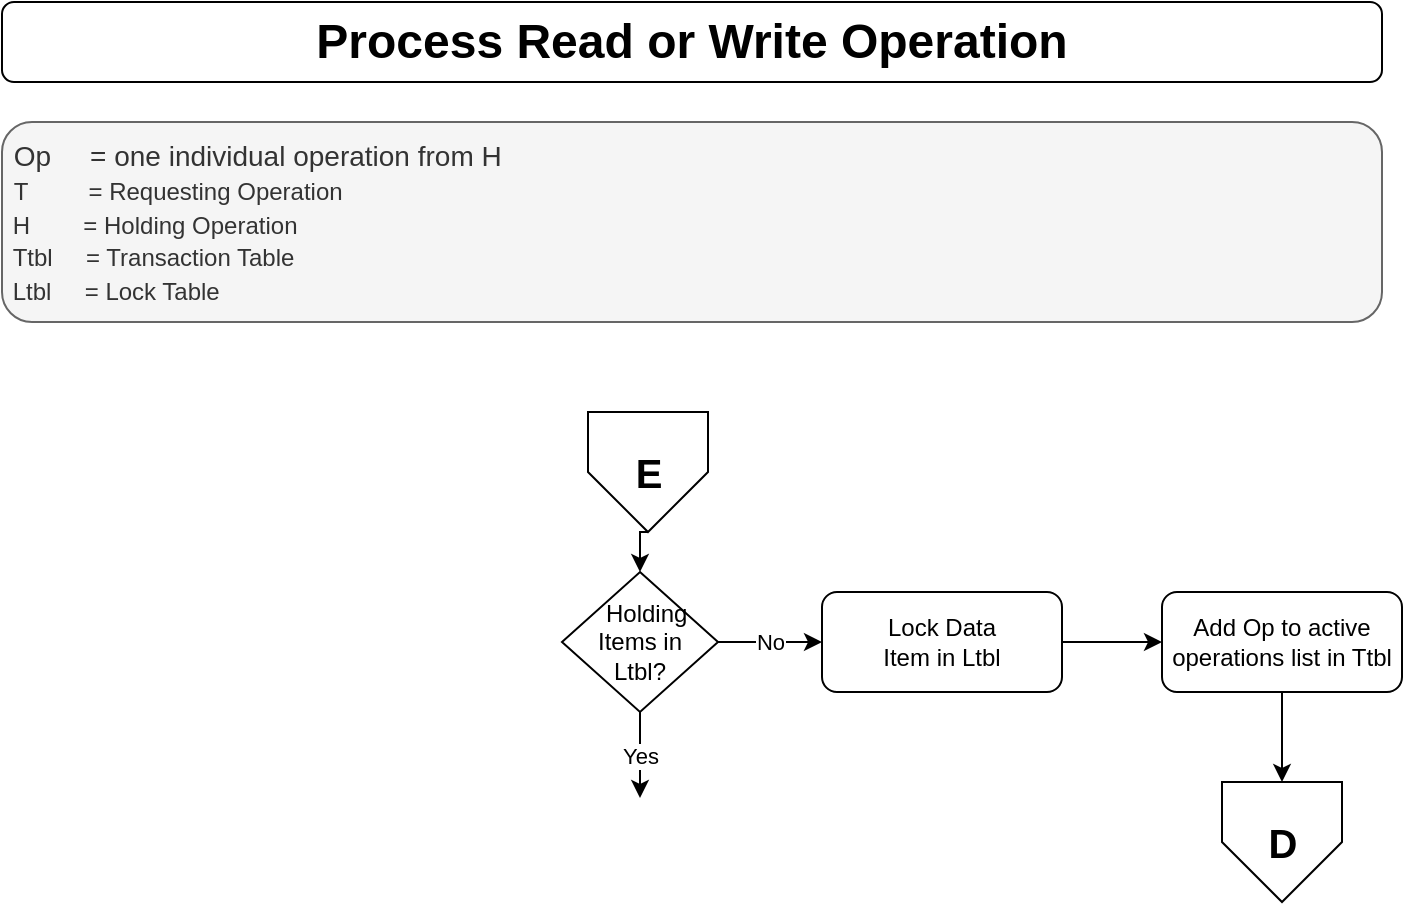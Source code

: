 <mxfile version="13.9.7" type="github">
  <diagram id="C5RBs43oDa-KdzZeNtuy" name="Page-1">
    <mxGraphModel dx="831" dy="515" grid="1" gridSize="10" guides="1" tooltips="1" connect="1" arrows="1" fold="1" page="1" pageScale="1" pageWidth="827" pageHeight="1169" math="0" shadow="0">
      <root>
        <mxCell id="WIyWlLk6GJQsqaUBKTNV-0" />
        <mxCell id="WIyWlLk6GJQsqaUBKTNV-1" parent="WIyWlLk6GJQsqaUBKTNV-0" />
        <mxCell id="MxyfuENbYduMKJOF5cX6-17" value="Process Read or Write Operation" style="rounded=1;whiteSpace=wrap;html=1;fontSize=24;glass=0;strokeWidth=1;shadow=0;fontStyle=1" parent="WIyWlLk6GJQsqaUBKTNV-1" vertex="1">
          <mxGeometry x="80" y="40" width="690" height="40" as="geometry" />
        </mxCell>
        <mxCell id="MxyfuENbYduMKJOF5cX6-45" value="&amp;nbsp;Op&amp;nbsp; &amp;nbsp; &amp;nbsp;= one individual operation from H&lt;br&gt;&amp;nbsp;&lt;span style=&quot;text-align: center ; font-size: 12px&quot;&gt;&lt;font style=&quot;font-size: 12px&quot;&gt;T&amp;nbsp; &amp;nbsp; &amp;nbsp; &amp;nbsp; &amp;nbsp;= Requesting Operation&lt;br&gt;&amp;nbsp;H&amp;nbsp; &amp;nbsp; &amp;nbsp; &amp;nbsp; = Holding Operation&lt;br&gt;&amp;nbsp;Ttbl&amp;nbsp; &amp;nbsp; &amp;nbsp;= Transaction Table&lt;br&gt;&amp;nbsp;Ltbl&amp;nbsp; &amp;nbsp; &amp;nbsp;= Lock Table&lt;br&gt;&lt;/font&gt;&lt;/span&gt;" style="text;html=1;align=left;verticalAlign=top;whiteSpace=wrap;rounded=1;fontSize=14;labelBorderColor=none;spacingTop=2;spacingLeft=0;spacingBottom=0;spacingRight=0;spacing=2;perimeterSpacing=0;strokeWidth=1;labelPadding=-1;fillColor=#f5f5f5;strokeColor=#666666;fontColor=#333333;" parent="WIyWlLk6GJQsqaUBKTNV-1" vertex="1">
          <mxGeometry x="80" y="100" width="690" height="100" as="geometry" />
        </mxCell>
        <mxCell id="b_4wLnTa9Ot5EjCLIlPe-1" value="E" style="verticalLabelPosition=middle;verticalAlign=middle;html=1;shape=offPageConnector;rounded=0;size=0.5;labelPosition=center;align=center;fontSize=20;fontStyle=1" parent="WIyWlLk6GJQsqaUBKTNV-1" vertex="1">
          <mxGeometry x="373" y="245" width="60" height="60" as="geometry" />
        </mxCell>
        <mxCell id="P3ikQWSBlR8Jcj2DVICu-0" value="&amp;nbsp; Holding &lt;br&gt;Items in &lt;br&gt;Ltbl?" style="rhombus;whiteSpace=wrap;html=1;container=0;" parent="WIyWlLk6GJQsqaUBKTNV-1" vertex="1">
          <mxGeometry x="360" y="325" width="78" height="70" as="geometry" />
        </mxCell>
        <mxCell id="P3ikQWSBlR8Jcj2DVICu-1" style="edgeStyle=orthogonalEdgeStyle;rounded=0;orthogonalLoop=1;jettySize=auto;html=1;entryX=0.5;entryY=0;entryDx=0;entryDy=0;exitX=0.5;exitY=1;exitDx=0;exitDy=0;" parent="WIyWlLk6GJQsqaUBKTNV-1" source="b_4wLnTa9Ot5EjCLIlPe-1" target="P3ikQWSBlR8Jcj2DVICu-0" edge="1">
          <mxGeometry x="310" y="285" as="geometry">
            <mxPoint x="403" y="305" as="sourcePoint" />
            <mxPoint x="403" y="435" as="targetPoint" />
            <Array as="points" />
          </mxGeometry>
        </mxCell>
        <mxCell id="P3ikQWSBlR8Jcj2DVICu-2" value="Lock Data &lt;br&gt;Item in Ltbl" style="rounded=1;whiteSpace=wrap;html=1;fontSize=12;glass=0;strokeWidth=1;shadow=0;container=0;" parent="WIyWlLk6GJQsqaUBKTNV-1" vertex="1">
          <mxGeometry x="490" y="335" width="120" height="50" as="geometry" />
        </mxCell>
        <mxCell id="P3ikQWSBlR8Jcj2DVICu-3" value="D" style="verticalLabelPosition=middle;verticalAlign=middle;html=1;shape=offPageConnector;rounded=0;size=0.5;labelPosition=center;align=center;fontSize=20;fontStyle=1" parent="WIyWlLk6GJQsqaUBKTNV-1" vertex="1">
          <mxGeometry x="690" y="430" width="60" height="60" as="geometry" />
        </mxCell>
        <mxCell id="P3ikQWSBlR8Jcj2DVICu-4" value="" style="endArrow=classic;html=1;exitX=0.5;exitY=1;exitDx=0;exitDy=0;edgeStyle=orthogonalEdgeStyle;" parent="WIyWlLk6GJQsqaUBKTNV-1" source="P3ikQWSBlR8Jcj2DVICu-0" edge="1">
          <mxGeometry x="310" y="285" as="geometry">
            <mxPoint x="413" y="515" as="sourcePoint" />
            <mxPoint x="399" y="438" as="targetPoint" />
            <Array as="points">
              <mxPoint x="399" y="438" />
            </Array>
          </mxGeometry>
        </mxCell>
        <mxCell id="P3ikQWSBlR8Jcj2DVICu-5" value="Yes" style="edgeLabel;resizable=0;html=1;align=center;verticalAlign=middle;container=0;" parent="P3ikQWSBlR8Jcj2DVICu-4" connectable="0" vertex="1">
          <mxGeometry relative="1" as="geometry" />
        </mxCell>
        <mxCell id="P3ikQWSBlR8Jcj2DVICu-6" value="" style="endArrow=classic;html=1;exitX=1;exitY=0.5;exitDx=0;exitDy=0;edgeStyle=orthogonalEdgeStyle;entryX=0;entryY=0.5;entryDx=0;entryDy=0;" parent="WIyWlLk6GJQsqaUBKTNV-1" source="P3ikQWSBlR8Jcj2DVICu-0" edge="1" target="P3ikQWSBlR8Jcj2DVICu-2">
          <mxGeometry x="310" y="285" as="geometry">
            <mxPoint x="378" y="480" as="sourcePoint" />
            <mxPoint x="403" y="435" as="targetPoint" />
            <Array as="points">
              <mxPoint x="440" y="360" />
              <mxPoint x="440" y="360" />
            </Array>
          </mxGeometry>
        </mxCell>
        <mxCell id="P3ikQWSBlR8Jcj2DVICu-7" value="No" style="edgeLabel;resizable=0;html=1;align=center;verticalAlign=middle;container=0;" parent="P3ikQWSBlR8Jcj2DVICu-6" connectable="0" vertex="1">
          <mxGeometry relative="1" as="geometry" />
        </mxCell>
        <mxCell id="P3ikQWSBlR8Jcj2DVICu-8" style="edgeStyle=orthogonalEdgeStyle;rounded=0;orthogonalLoop=1;jettySize=auto;html=1;entryX=0;entryY=0.5;entryDx=0;entryDy=0;exitX=1;exitY=0.5;exitDx=0;exitDy=0;" parent="WIyWlLk6GJQsqaUBKTNV-1" source="P3ikQWSBlR8Jcj2DVICu-2" target="ci1VZqPzHlIvv0wYTucQ-0" edge="1">
          <mxGeometry x="320" y="295" as="geometry">
            <mxPoint x="413" y="315" as="sourcePoint" />
            <mxPoint x="413" y="335" as="targetPoint" />
            <Array as="points" />
          </mxGeometry>
        </mxCell>
        <mxCell id="ci1VZqPzHlIvv0wYTucQ-0" value="Add Op to active operations list in Ttbl" style="rounded=1;whiteSpace=wrap;html=1;fontSize=12;glass=0;strokeWidth=1;shadow=0;container=0;" vertex="1" parent="WIyWlLk6GJQsqaUBKTNV-1">
          <mxGeometry x="660" y="335" width="120" height="50" as="geometry" />
        </mxCell>
        <mxCell id="ci1VZqPzHlIvv0wYTucQ-1" style="edgeStyle=orthogonalEdgeStyle;rounded=0;orthogonalLoop=1;jettySize=auto;html=1;entryX=0.5;entryY=0;entryDx=0;entryDy=0;exitX=0.5;exitY=1;exitDx=0;exitDy=0;" edge="1" parent="WIyWlLk6GJQsqaUBKTNV-1" source="ci1VZqPzHlIvv0wYTucQ-0" target="P3ikQWSBlR8Jcj2DVICu-3">
          <mxGeometry x="330" y="305" as="geometry">
            <mxPoint x="620" y="370" as="sourcePoint" />
            <mxPoint x="670" y="370" as="targetPoint" />
            <Array as="points" />
          </mxGeometry>
        </mxCell>
      </root>
    </mxGraphModel>
  </diagram>
</mxfile>
